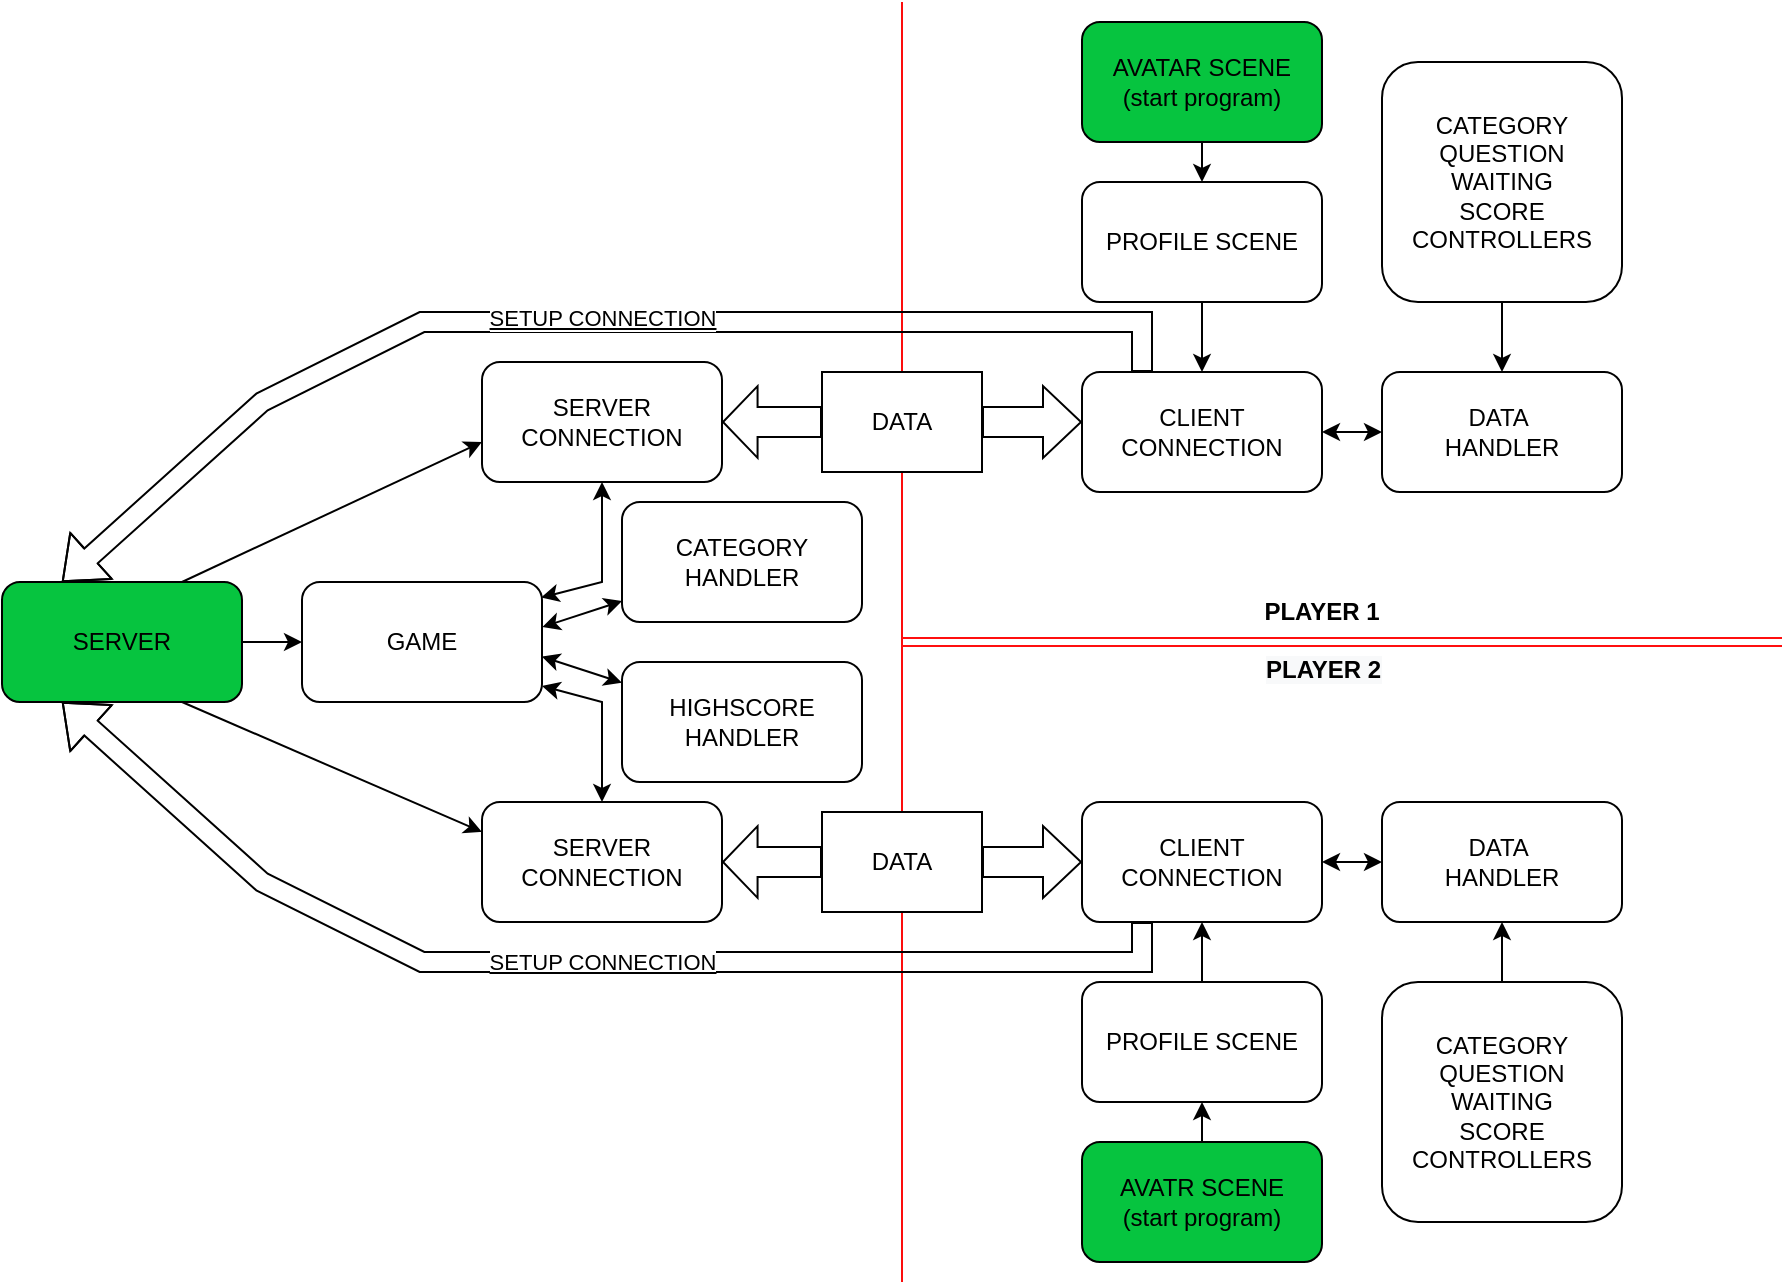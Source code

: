 <mxfile version="20.3.0" type="device"><diagram id="W2j98J9RAbPBpD4vjx9-" name="Page-1"><mxGraphModel dx="1874" dy="857" grid="1" gridSize="10" guides="1" tooltips="1" connect="1" arrows="1" fold="1" page="1" pageScale="1" pageWidth="827" pageHeight="1169" math="0" shadow="0"><root><mxCell id="0"/><mxCell id="1" parent="0"/><mxCell id="TovQSFPDxMy6NBMIZsFE-1" value="" style="endArrow=none;html=1;rounded=0;fillColor=#FF0D0D;strokeColor=#FC0D0D;" parent="1" edge="1"><mxGeometry width="50" height="50" relative="1" as="geometry"><mxPoint x="480" y="840" as="sourcePoint"/><mxPoint x="480" y="200" as="targetPoint"/></mxGeometry></mxCell><mxCell id="TovQSFPDxMy6NBMIZsFE-3" value="SERVER" style="rounded=1;whiteSpace=wrap;html=1;fillColor=#06C43F;" parent="1" vertex="1"><mxGeometry x="30" y="490" width="120" height="60" as="geometry"/></mxCell><mxCell id="TovQSFPDxMy6NBMIZsFE-5" value="SERVER&lt;br&gt;CONNECTION" style="rounded=1;whiteSpace=wrap;html=1;" parent="1" vertex="1"><mxGeometry x="270" y="380" width="120" height="60" as="geometry"/></mxCell><mxCell id="TovQSFPDxMy6NBMIZsFE-6" value="SERVER&lt;br&gt;CONNECTION" style="rounded=1;whiteSpace=wrap;html=1;" parent="1" vertex="1"><mxGeometry x="270" y="600" width="120" height="60" as="geometry"/></mxCell><mxCell id="TovQSFPDxMy6NBMIZsFE-7" value="CLIENT&lt;br&gt;CONNECTION" style="rounded=1;whiteSpace=wrap;html=1;" parent="1" vertex="1"><mxGeometry x="570" y="600" width="120" height="60" as="geometry"/></mxCell><mxCell id="TovQSFPDxMy6NBMIZsFE-10" value="CATEGORY&lt;br&gt;HANDLER" style="rounded=1;whiteSpace=wrap;html=1;" parent="1" vertex="1"><mxGeometry x="340" y="450" width="120" height="60" as="geometry"/></mxCell><mxCell id="TovQSFPDxMy6NBMIZsFE-60" value="DATA&amp;nbsp;&lt;br&gt;HANDLER" style="rounded=1;whiteSpace=wrap;html=1;" parent="1" vertex="1"><mxGeometry x="720" y="600" width="120" height="60" as="geometry"/></mxCell><mxCell id="TovQSFPDxMy6NBMIZsFE-67" value="" style="shape=flexArrow;endArrow=classic;startArrow=none;html=1;rounded=0;exitX=1;exitY=0.5;exitDx=0;exitDy=0;width=14.884;startSize=5.428;" parent="1" source="TovQSFPDxMy6NBMIZsFE-59" edge="1"><mxGeometry width="100" height="100" relative="1" as="geometry"><mxPoint x="390" y="410" as="sourcePoint"/><mxPoint x="570" y="410" as="targetPoint"/><Array as="points"/></mxGeometry></mxCell><mxCell id="TovQSFPDxMy6NBMIZsFE-70" value="" style="shape=flexArrow;endArrow=classic;startArrow=none;html=1;rounded=0;width=14.884;startSize=5.428;entryX=0;entryY=0.5;entryDx=0;entryDy=0;entryPerimeter=0;" parent="1" source="TovQSFPDxMy6NBMIZsFE-65" target="TovQSFPDxMy6NBMIZsFE-7" edge="1"><mxGeometry width="100" height="100" relative="1" as="geometry"><mxPoint x="390" y="590" as="sourcePoint"/><mxPoint x="570" y="584.52" as="targetPoint"/><Array as="points"/></mxGeometry></mxCell><mxCell id="TovQSFPDxMy6NBMIZsFE-47" value="CLIENT&lt;br&gt;CONNECTION" style="rounded=1;whiteSpace=wrap;html=1;" parent="1" vertex="1"><mxGeometry x="570" y="385" width="120" height="60" as="geometry"/></mxCell><mxCell id="TovQSFPDxMy6NBMIZsFE-9" value="GAME" style="rounded=1;whiteSpace=wrap;html=1;" parent="1" vertex="1"><mxGeometry x="180" y="490" width="120" height="60" as="geometry"/></mxCell><mxCell id="TovQSFPDxMy6NBMIZsFE-71" value="" style="endArrow=classic;startArrow=classic;html=1;rounded=0;entryX=0;entryY=0.5;entryDx=0;entryDy=0;exitX=1;exitY=0.5;exitDx=0;exitDy=0;" parent="1" source="TovQSFPDxMy6NBMIZsFE-7" target="TovQSFPDxMy6NBMIZsFE-60" edge="1"><mxGeometry width="50" height="50" relative="1" as="geometry"><mxPoint x="430" y="600" as="sourcePoint"/><mxPoint x="480" y="550" as="targetPoint"/><Array as="points"/></mxGeometry></mxCell><mxCell id="TovQSFPDxMy6NBMIZsFE-72" value="DATA&amp;nbsp;&lt;br&gt;HANDLER" style="rounded=1;whiteSpace=wrap;html=1;" parent="1" vertex="1"><mxGeometry x="720" y="385" width="120" height="60" as="geometry"/></mxCell><mxCell id="TovQSFPDxMy6NBMIZsFE-73" value="" style="endArrow=classic;startArrow=classic;html=1;rounded=0;entryX=0;entryY=0.5;entryDx=0;entryDy=0;exitX=1;exitY=0.5;exitDx=0;exitDy=0;" parent="1" source="TovQSFPDxMy6NBMIZsFE-47" target="TovQSFPDxMy6NBMIZsFE-72" edge="1"><mxGeometry width="50" height="50" relative="1" as="geometry"><mxPoint x="690" y="440" as="sourcePoint"/><mxPoint x="730" y="595" as="targetPoint"/><Array as="points"/></mxGeometry></mxCell><mxCell id="TovQSFPDxMy6NBMIZsFE-65" value="DATA" style="rounded=0;whiteSpace=wrap;html=1;" parent="1" vertex="1"><mxGeometry x="440" y="605" width="80" height="50" as="geometry"/></mxCell><mxCell id="TovQSFPDxMy6NBMIZsFE-77" value="" style="shape=flexArrow;endArrow=none;startArrow=classic;html=1;rounded=0;width=14.884;startSize=5.428;entryX=0;entryY=0.5;entryDx=0;entryDy=0;entryPerimeter=0;exitX=1;exitY=0.5;exitDx=0;exitDy=0;" parent="1" source="TovQSFPDxMy6NBMIZsFE-6" target="TovQSFPDxMy6NBMIZsFE-65" edge="1"><mxGeometry width="100" height="100" relative="1" as="geometry"><mxPoint x="390" y="600" as="sourcePoint"/><mxPoint x="570" y="590" as="targetPoint"/><Array as="points"/></mxGeometry></mxCell><mxCell id="TovQSFPDxMy6NBMIZsFE-79" value="" style="endArrow=classic;startArrow=classic;html=1;rounded=0;entryX=0.5;entryY=1;entryDx=0;entryDy=0;exitX=0.996;exitY=0.13;exitDx=0;exitDy=0;exitPerimeter=0;" parent="1" source="TovQSFPDxMy6NBMIZsFE-9" target="TovQSFPDxMy6NBMIZsFE-5" edge="1"><mxGeometry width="50" height="50" relative="1" as="geometry"><mxPoint x="360" y="520" as="sourcePoint"/><mxPoint x="400" y="590" as="targetPoint"/><Array as="points"><mxPoint x="330" y="490"/></Array></mxGeometry></mxCell><mxCell id="TovQSFPDxMy6NBMIZsFE-80" value="" style="endArrow=classic;startArrow=classic;html=1;rounded=0;entryX=0.5;entryY=0;entryDx=0;entryDy=0;" parent="1" target="TovQSFPDxMy6NBMIZsFE-6" edge="1"><mxGeometry width="50" height="50" relative="1" as="geometry"><mxPoint x="300" y="542" as="sourcePoint"/><mxPoint x="380" y="570" as="targetPoint"/><Array as="points"><mxPoint x="330" y="550"/></Array></mxGeometry></mxCell><mxCell id="TovQSFPDxMy6NBMIZsFE-81" value="" style="endArrow=classic;html=1;rounded=0;exitX=0.75;exitY=0;exitDx=0;exitDy=0;entryX=0;entryY=0.667;entryDx=0;entryDy=0;entryPerimeter=0;" parent="1" source="TovQSFPDxMy6NBMIZsFE-3" target="TovQSFPDxMy6NBMIZsFE-5" edge="1"><mxGeometry width="50" height="50" relative="1" as="geometry"><mxPoint x="370" y="640" as="sourcePoint"/><mxPoint x="420" y="590" as="targetPoint"/></mxGeometry></mxCell><mxCell id="TovQSFPDxMy6NBMIZsFE-82" value="" style="endArrow=classic;html=1;rounded=0;exitX=1;exitY=0.5;exitDx=0;exitDy=0;entryX=0;entryY=0.5;entryDx=0;entryDy=0;" parent="1" source="TovQSFPDxMy6NBMIZsFE-3" target="TovQSFPDxMy6NBMIZsFE-9" edge="1"><mxGeometry width="50" height="50" relative="1" as="geometry"><mxPoint x="370" y="640" as="sourcePoint"/><mxPoint x="420" y="590" as="targetPoint"/></mxGeometry></mxCell><mxCell id="TovQSFPDxMy6NBMIZsFE-83" value="" style="endArrow=classic;html=1;rounded=0;entryX=0;entryY=0.25;entryDx=0;entryDy=0;exitX=0.75;exitY=1;exitDx=0;exitDy=0;" parent="1" source="TovQSFPDxMy6NBMIZsFE-3" target="TovQSFPDxMy6NBMIZsFE-6" edge="1"><mxGeometry width="50" height="50" relative="1" as="geometry"><mxPoint x="140" y="550" as="sourcePoint"/><mxPoint x="420" y="590" as="targetPoint"/></mxGeometry></mxCell><mxCell id="TovQSFPDxMy6NBMIZsFE-85" value="" style="shape=link;html=1;rounded=0;strokeColor=#FF0F0F;" parent="1" edge="1"><mxGeometry width="100" relative="1" as="geometry"><mxPoint x="480" y="520" as="sourcePoint"/><mxPoint x="920" y="520" as="targetPoint"/></mxGeometry></mxCell><mxCell id="TovQSFPDxMy6NBMIZsFE-86" value="&lt;b&gt;PLAYER 1&lt;/b&gt;" style="text;html=1;strokeColor=none;fillColor=none;align=center;verticalAlign=middle;whiteSpace=wrap;rounded=0;" parent="1" vertex="1"><mxGeometry x="660" y="490" width="60" height="30" as="geometry"/></mxCell><mxCell id="TovQSFPDxMy6NBMIZsFE-90" value="&lt;span style=&quot;color: rgb(0, 0, 0); font-family: Helvetica; font-size: 12px; font-style: normal; font-variant-ligatures: normal; font-variant-caps: normal; letter-spacing: normal; orphans: 2; text-align: center; text-indent: 0px; text-transform: none; widows: 2; word-spacing: 0px; -webkit-text-stroke-width: 0px; background-color: rgb(248, 249, 250); text-decoration-thickness: initial; text-decoration-style: initial; text-decoration-color: initial; float: none; display: inline !important;&quot;&gt;&lt;b&gt;PLAYER 2&lt;/b&gt;&lt;/span&gt;" style="text;whiteSpace=wrap;html=1;" parent="1" vertex="1"><mxGeometry x="660" y="520" width="90" height="40" as="geometry"/></mxCell><mxCell id="TovQSFPDxMy6NBMIZsFE-91" value="PROFILE SCENE" style="rounded=1;whiteSpace=wrap;html=1;" parent="1" vertex="1"><mxGeometry x="570" y="690" width="120" height="60" as="geometry"/></mxCell><mxCell id="TovQSFPDxMy6NBMIZsFE-92" value="AVATR SCENE&lt;br&gt;(start program)" style="rounded=1;whiteSpace=wrap;html=1;fillColor=#06C43F;" parent="1" vertex="1"><mxGeometry x="570" y="770" width="120" height="60" as="geometry"/></mxCell><mxCell id="TovQSFPDxMy6NBMIZsFE-94" value="HIGHSCORE&lt;br&gt;HANDLER" style="rounded=1;whiteSpace=wrap;html=1;" parent="1" vertex="1"><mxGeometry x="340" y="530" width="120" height="60" as="geometry"/></mxCell><mxCell id="TovQSFPDxMy6NBMIZsFE-95" value="PROFILE SCENE" style="rounded=1;whiteSpace=wrap;html=1;" parent="1" vertex="1"><mxGeometry x="570" y="290" width="120" height="60" as="geometry"/></mxCell><mxCell id="TovQSFPDxMy6NBMIZsFE-96" value="" style="endArrow=classic;startArrow=classic;html=1;rounded=0;entryX=0.999;entryY=0.621;entryDx=0;entryDy=0;entryPerimeter=0;" parent="1" source="TovQSFPDxMy6NBMIZsFE-94" target="TovQSFPDxMy6NBMIZsFE-9" edge="1"><mxGeometry width="50" height="50" relative="1" as="geometry"><mxPoint x="640" y="660" as="sourcePoint"/><mxPoint x="300" y="529" as="targetPoint"/></mxGeometry></mxCell><mxCell id="TovQSFPDxMy6NBMIZsFE-98" value="" style="endArrow=classic;startArrow=classic;html=1;rounded=0;exitX=1.001;exitY=0.376;exitDx=0;exitDy=0;exitPerimeter=0;" parent="1" source="TovQSFPDxMy6NBMIZsFE-9" target="TovQSFPDxMy6NBMIZsFE-10" edge="1"><mxGeometry width="50" height="50" relative="1" as="geometry"><mxPoint x="390" y="580" as="sourcePoint"/><mxPoint x="440" y="530" as="targetPoint"/></mxGeometry></mxCell><mxCell id="TovQSFPDxMy6NBMIZsFE-100" value="" style="shape=flexArrow;endArrow=classic;html=1;rounded=0;exitX=0.25;exitY=1;exitDx=0;exitDy=0;entryX=0.25;entryY=1;entryDx=0;entryDy=0;" parent="1" source="TovQSFPDxMy6NBMIZsFE-7" target="TovQSFPDxMy6NBMIZsFE-3" edge="1"><mxGeometry width="50" height="50" relative="1" as="geometry"><mxPoint x="620" y="680" as="sourcePoint"/><mxPoint x="80" y="680" as="targetPoint"/><Array as="points"><mxPoint x="600" y="680"/><mxPoint x="240" y="680"/><mxPoint x="160" y="640"/></Array></mxGeometry></mxCell><mxCell id="TovQSFPDxMy6NBMIZsFE-105" value="&lt;u&gt;SETUP CONNECTION&lt;/u&gt;" style="edgeLabel;html=1;align=center;verticalAlign=middle;resizable=0;points=[];" parent="TovQSFPDxMy6NBMIZsFE-100" vertex="1" connectable="0"><mxGeometry x="-0.057" y="2" relative="1" as="geometry"><mxPoint x="-5" y="-2" as="offset"/></mxGeometry></mxCell><mxCell id="TovQSFPDxMy6NBMIZsFE-102" value="" style="shape=flexArrow;endArrow=classic;html=1;rounded=0;exitX=0.25;exitY=0;exitDx=0;exitDy=0;entryX=0.25;entryY=0;entryDx=0;entryDy=0;" parent="1" source="TovQSFPDxMy6NBMIZsFE-47" target="TovQSFPDxMy6NBMIZsFE-3" edge="1"><mxGeometry width="50" height="50" relative="1" as="geometry"><mxPoint x="380" y="560" as="sourcePoint"/><mxPoint x="160" y="360" as="targetPoint"/><Array as="points"><mxPoint x="600" y="360"/><mxPoint x="240" y="360"/><mxPoint x="160" y="400"/></Array></mxGeometry></mxCell><mxCell id="TovQSFPDxMy6NBMIZsFE-59" value="DATA" style="rounded=0;whiteSpace=wrap;html=1;" parent="1" vertex="1"><mxGeometry x="440" y="385" width="80" height="50" as="geometry"/></mxCell><mxCell id="TovQSFPDxMy6NBMIZsFE-103" value="" style="shape=flexArrow;endArrow=none;startArrow=classic;html=1;rounded=0;exitX=1;exitY=0.5;exitDx=0;exitDy=0;width=14.884;startSize=5.428;" parent="1" target="TovQSFPDxMy6NBMIZsFE-59" edge="1"><mxGeometry width="100" height="100" relative="1" as="geometry"><mxPoint x="390" y="410" as="sourcePoint"/><mxPoint x="570" y="410" as="targetPoint"/><Array as="points"/></mxGeometry></mxCell><mxCell id="TovQSFPDxMy6NBMIZsFE-106" value="&lt;u&gt;SETUP CONNECTION&lt;/u&gt;" style="edgeLabel;html=1;align=center;verticalAlign=middle;resizable=0;points=[];" parent="1" vertex="1" connectable="0"><mxGeometry x="329.997" y="360" as="geometry"><mxPoint y="-2" as="offset"/></mxGeometry></mxCell><mxCell id="TovQSFPDxMy6NBMIZsFE-107" value="AVATAR SCENE&lt;br&gt;(start program)" style="rounded=1;whiteSpace=wrap;html=1;fillColor=#06C43F;" parent="1" vertex="1"><mxGeometry x="570" y="210" width="120" height="60" as="geometry"/></mxCell><mxCell id="TovQSFPDxMy6NBMIZsFE-108" value="CATEGORY&lt;br&gt;QUESTION&lt;br&gt;WAITING&lt;br&gt;SCORE&lt;br&gt;CONTROLLERS" style="rounded=1;whiteSpace=wrap;html=1;fillColor=#FFFFFF;" parent="1" vertex="1"><mxGeometry x="720" y="690" width="120" height="120" as="geometry"/></mxCell><mxCell id="TovQSFPDxMy6NBMIZsFE-109" value="CATEGORY&lt;br&gt;QUESTION&lt;br&gt;WAITING&lt;br&gt;SCORE&lt;br&gt;CONTROLLERS" style="rounded=1;whiteSpace=wrap;html=1;fillColor=#FFFFFF;" parent="1" vertex="1"><mxGeometry x="720" y="230" width="120" height="120" as="geometry"/></mxCell><mxCell id="TovQSFPDxMy6NBMIZsFE-110" value="" style="endArrow=classic;html=1;rounded=0;exitX=0.5;exitY=1;exitDx=0;exitDy=0;entryX=0.5;entryY=0;entryDx=0;entryDy=0;" parent="1" source="TovQSFPDxMy6NBMIZsFE-109" target="TovQSFPDxMy6NBMIZsFE-72" edge="1"><mxGeometry width="50" height="50" relative="1" as="geometry"><mxPoint x="660" y="520" as="sourcePoint"/><mxPoint x="710" y="470" as="targetPoint"/></mxGeometry></mxCell><mxCell id="TovQSFPDxMy6NBMIZsFE-111" value="" style="endArrow=classic;html=1;rounded=0;exitX=0.5;exitY=0;exitDx=0;exitDy=0;entryX=0.5;entryY=1;entryDx=0;entryDy=0;" parent="1" source="TovQSFPDxMy6NBMIZsFE-108" target="TovQSFPDxMy6NBMIZsFE-60" edge="1"><mxGeometry width="50" height="50" relative="1" as="geometry"><mxPoint x="660" y="520" as="sourcePoint"/><mxPoint x="710" y="470" as="targetPoint"/></mxGeometry></mxCell><mxCell id="TovQSFPDxMy6NBMIZsFE-116" value="" style="endArrow=classic;html=1;rounded=0;strokeColor=#000000;fillColor=#FFFFFF;exitX=0.5;exitY=1;exitDx=0;exitDy=0;entryX=0.5;entryY=0;entryDx=0;entryDy=0;" parent="1" source="TovQSFPDxMy6NBMIZsFE-107" target="TovQSFPDxMy6NBMIZsFE-95" edge="1"><mxGeometry width="50" height="50" relative="1" as="geometry"><mxPoint x="500" y="540" as="sourcePoint"/><mxPoint x="550" y="490" as="targetPoint"/></mxGeometry></mxCell><mxCell id="TovQSFPDxMy6NBMIZsFE-117" value="" style="endArrow=classic;html=1;rounded=0;strokeColor=#000000;fillColor=#FFFFFF;exitX=0.5;exitY=1;exitDx=0;exitDy=0;entryX=0.5;entryY=0;entryDx=0;entryDy=0;" parent="1" source="TovQSFPDxMy6NBMIZsFE-95" target="TovQSFPDxMy6NBMIZsFE-47" edge="1"><mxGeometry width="50" height="50" relative="1" as="geometry"><mxPoint x="500" y="540" as="sourcePoint"/><mxPoint x="550" y="490" as="targetPoint"/></mxGeometry></mxCell><mxCell id="TovQSFPDxMy6NBMIZsFE-118" value="" style="endArrow=classic;html=1;rounded=0;strokeColor=#000000;fillColor=#FFFFFF;exitX=0.5;exitY=0;exitDx=0;exitDy=0;entryX=0.5;entryY=1;entryDx=0;entryDy=0;" parent="1" source="TovQSFPDxMy6NBMIZsFE-92" target="TovQSFPDxMy6NBMIZsFE-91" edge="1"><mxGeometry width="50" height="50" relative="1" as="geometry"><mxPoint x="500" y="540" as="sourcePoint"/><mxPoint x="550" y="490" as="targetPoint"/></mxGeometry></mxCell><mxCell id="TovQSFPDxMy6NBMIZsFE-119" value="" style="endArrow=classic;html=1;rounded=0;strokeColor=#000000;fillColor=#FFFFFF;exitX=0.5;exitY=0;exitDx=0;exitDy=0;entryX=0.5;entryY=1;entryDx=0;entryDy=0;" parent="1" source="TovQSFPDxMy6NBMIZsFE-91" target="TovQSFPDxMy6NBMIZsFE-7" edge="1"><mxGeometry width="50" height="50" relative="1" as="geometry"><mxPoint x="500" y="540" as="sourcePoint"/><mxPoint x="550" y="490" as="targetPoint"/></mxGeometry></mxCell></root></mxGraphModel></diagram></mxfile>